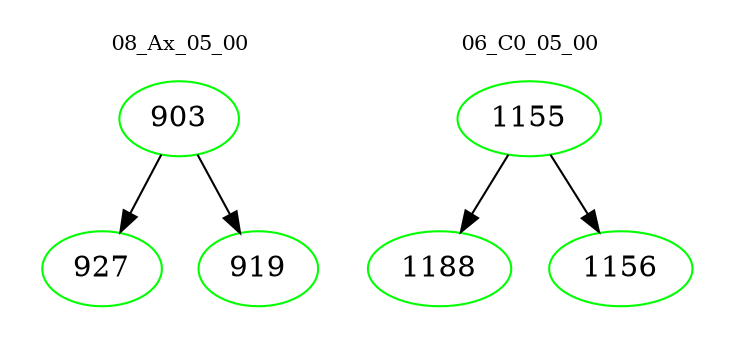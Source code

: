 digraph{
subgraph cluster_0 {
color = white
label = "08_Ax_05_00";
fontsize=10;
T0_903 [label="903", color="green"]
T0_903 -> T0_927 [color="black"]
T0_927 [label="927", color="green"]
T0_903 -> T0_919 [color="black"]
T0_919 [label="919", color="green"]
}
subgraph cluster_1 {
color = white
label = "06_C0_05_00";
fontsize=10;
T1_1155 [label="1155", color="green"]
T1_1155 -> T1_1188 [color="black"]
T1_1188 [label="1188", color="green"]
T1_1155 -> T1_1156 [color="black"]
T1_1156 [label="1156", color="green"]
}
}
